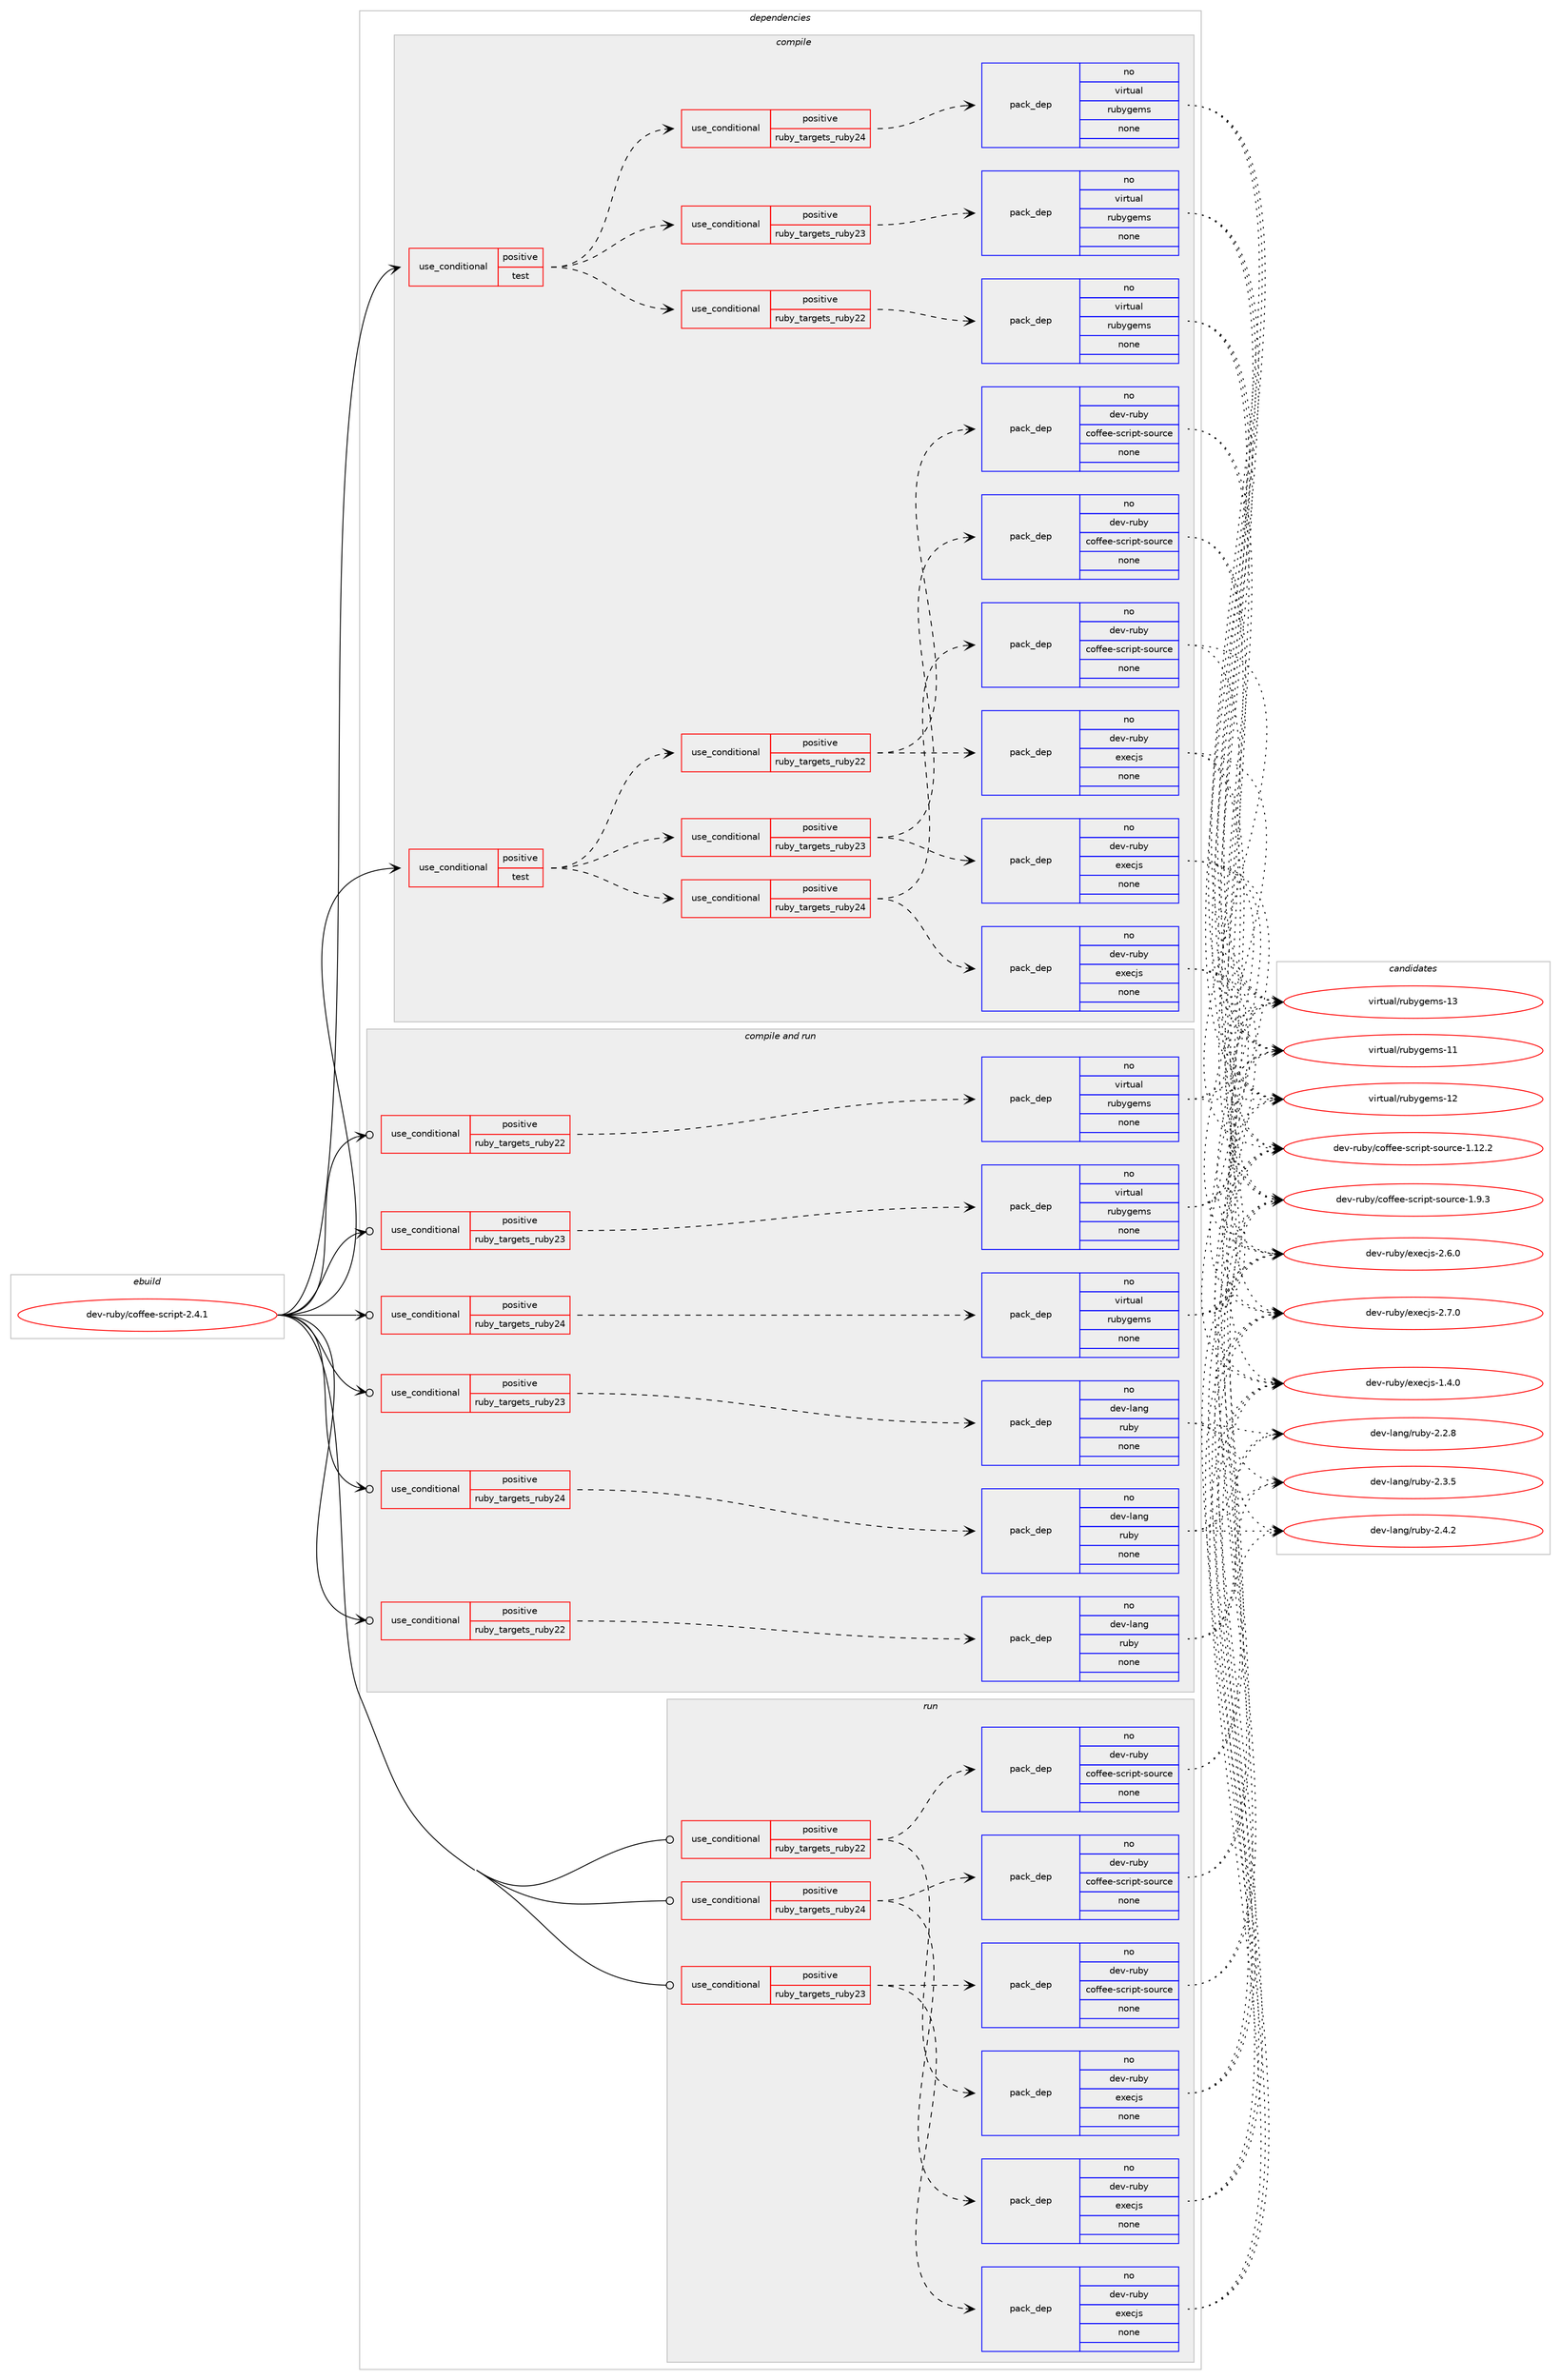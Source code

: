 digraph prolog {

# *************
# Graph options
# *************

newrank=true;
concentrate=true;
compound=true;
graph [rankdir=LR,fontname=Helvetica,fontsize=10,ranksep=1.5];#, ranksep=2.5, nodesep=0.2];
edge  [arrowhead=vee];
node  [fontname=Helvetica,fontsize=10];

# **********
# The ebuild
# **********

subgraph cluster_leftcol {
color=gray;
rank=same;
label=<<i>ebuild</i>>;
id [label="dev-ruby/coffee-script-2.4.1", color=red, width=4, href="../dev-ruby/coffee-script-2.4.1.svg"];
}

# ****************
# The dependencies
# ****************

subgraph cluster_midcol {
color=gray;
label=<<i>dependencies</i>>;
subgraph cluster_compile {
fillcolor="#eeeeee";
style=filled;
label=<<i>compile</i>>;
subgraph cond54396 {
dependency233597 [label=<<TABLE BORDER="0" CELLBORDER="1" CELLSPACING="0" CELLPADDING="4"><TR><TD ROWSPAN="3" CELLPADDING="10">use_conditional</TD></TR><TR><TD>positive</TD></TR><TR><TD>test</TD></TR></TABLE>>, shape=none, color=red];
subgraph cond54397 {
dependency233598 [label=<<TABLE BORDER="0" CELLBORDER="1" CELLSPACING="0" CELLPADDING="4"><TR><TD ROWSPAN="3" CELLPADDING="10">use_conditional</TD></TR><TR><TD>positive</TD></TR><TR><TD>ruby_targets_ruby22</TD></TR></TABLE>>, shape=none, color=red];
subgraph pack175127 {
dependency233599 [label=<<TABLE BORDER="0" CELLBORDER="1" CELLSPACING="0" CELLPADDING="4" WIDTH="220"><TR><TD ROWSPAN="6" CELLPADDING="30">pack_dep</TD></TR><TR><TD WIDTH="110">no</TD></TR><TR><TD>dev-ruby</TD></TR><TR><TD>coffee-script-source</TD></TR><TR><TD>none</TD></TR><TR><TD></TD></TR></TABLE>>, shape=none, color=blue];
}
dependency233598:e -> dependency233599:w [weight=20,style="dashed",arrowhead="vee"];
subgraph pack175128 {
dependency233600 [label=<<TABLE BORDER="0" CELLBORDER="1" CELLSPACING="0" CELLPADDING="4" WIDTH="220"><TR><TD ROWSPAN="6" CELLPADDING="30">pack_dep</TD></TR><TR><TD WIDTH="110">no</TD></TR><TR><TD>dev-ruby</TD></TR><TR><TD>execjs</TD></TR><TR><TD>none</TD></TR><TR><TD></TD></TR></TABLE>>, shape=none, color=blue];
}
dependency233598:e -> dependency233600:w [weight=20,style="dashed",arrowhead="vee"];
}
dependency233597:e -> dependency233598:w [weight=20,style="dashed",arrowhead="vee"];
subgraph cond54398 {
dependency233601 [label=<<TABLE BORDER="0" CELLBORDER="1" CELLSPACING="0" CELLPADDING="4"><TR><TD ROWSPAN="3" CELLPADDING="10">use_conditional</TD></TR><TR><TD>positive</TD></TR><TR><TD>ruby_targets_ruby23</TD></TR></TABLE>>, shape=none, color=red];
subgraph pack175129 {
dependency233602 [label=<<TABLE BORDER="0" CELLBORDER="1" CELLSPACING="0" CELLPADDING="4" WIDTH="220"><TR><TD ROWSPAN="6" CELLPADDING="30">pack_dep</TD></TR><TR><TD WIDTH="110">no</TD></TR><TR><TD>dev-ruby</TD></TR><TR><TD>coffee-script-source</TD></TR><TR><TD>none</TD></TR><TR><TD></TD></TR></TABLE>>, shape=none, color=blue];
}
dependency233601:e -> dependency233602:w [weight=20,style="dashed",arrowhead="vee"];
subgraph pack175130 {
dependency233603 [label=<<TABLE BORDER="0" CELLBORDER="1" CELLSPACING="0" CELLPADDING="4" WIDTH="220"><TR><TD ROWSPAN="6" CELLPADDING="30">pack_dep</TD></TR><TR><TD WIDTH="110">no</TD></TR><TR><TD>dev-ruby</TD></TR><TR><TD>execjs</TD></TR><TR><TD>none</TD></TR><TR><TD></TD></TR></TABLE>>, shape=none, color=blue];
}
dependency233601:e -> dependency233603:w [weight=20,style="dashed",arrowhead="vee"];
}
dependency233597:e -> dependency233601:w [weight=20,style="dashed",arrowhead="vee"];
subgraph cond54399 {
dependency233604 [label=<<TABLE BORDER="0" CELLBORDER="1" CELLSPACING="0" CELLPADDING="4"><TR><TD ROWSPAN="3" CELLPADDING="10">use_conditional</TD></TR><TR><TD>positive</TD></TR><TR><TD>ruby_targets_ruby24</TD></TR></TABLE>>, shape=none, color=red];
subgraph pack175131 {
dependency233605 [label=<<TABLE BORDER="0" CELLBORDER="1" CELLSPACING="0" CELLPADDING="4" WIDTH="220"><TR><TD ROWSPAN="6" CELLPADDING="30">pack_dep</TD></TR><TR><TD WIDTH="110">no</TD></TR><TR><TD>dev-ruby</TD></TR><TR><TD>coffee-script-source</TD></TR><TR><TD>none</TD></TR><TR><TD></TD></TR></TABLE>>, shape=none, color=blue];
}
dependency233604:e -> dependency233605:w [weight=20,style="dashed",arrowhead="vee"];
subgraph pack175132 {
dependency233606 [label=<<TABLE BORDER="0" CELLBORDER="1" CELLSPACING="0" CELLPADDING="4" WIDTH="220"><TR><TD ROWSPAN="6" CELLPADDING="30">pack_dep</TD></TR><TR><TD WIDTH="110">no</TD></TR><TR><TD>dev-ruby</TD></TR><TR><TD>execjs</TD></TR><TR><TD>none</TD></TR><TR><TD></TD></TR></TABLE>>, shape=none, color=blue];
}
dependency233604:e -> dependency233606:w [weight=20,style="dashed",arrowhead="vee"];
}
dependency233597:e -> dependency233604:w [weight=20,style="dashed",arrowhead="vee"];
}
id:e -> dependency233597:w [weight=20,style="solid",arrowhead="vee"];
subgraph cond54400 {
dependency233607 [label=<<TABLE BORDER="0" CELLBORDER="1" CELLSPACING="0" CELLPADDING="4"><TR><TD ROWSPAN="3" CELLPADDING="10">use_conditional</TD></TR><TR><TD>positive</TD></TR><TR><TD>test</TD></TR></TABLE>>, shape=none, color=red];
subgraph cond54401 {
dependency233608 [label=<<TABLE BORDER="0" CELLBORDER="1" CELLSPACING="0" CELLPADDING="4"><TR><TD ROWSPAN="3" CELLPADDING="10">use_conditional</TD></TR><TR><TD>positive</TD></TR><TR><TD>ruby_targets_ruby22</TD></TR></TABLE>>, shape=none, color=red];
subgraph pack175133 {
dependency233609 [label=<<TABLE BORDER="0" CELLBORDER="1" CELLSPACING="0" CELLPADDING="4" WIDTH="220"><TR><TD ROWSPAN="6" CELLPADDING="30">pack_dep</TD></TR><TR><TD WIDTH="110">no</TD></TR><TR><TD>virtual</TD></TR><TR><TD>rubygems</TD></TR><TR><TD>none</TD></TR><TR><TD></TD></TR></TABLE>>, shape=none, color=blue];
}
dependency233608:e -> dependency233609:w [weight=20,style="dashed",arrowhead="vee"];
}
dependency233607:e -> dependency233608:w [weight=20,style="dashed",arrowhead="vee"];
subgraph cond54402 {
dependency233610 [label=<<TABLE BORDER="0" CELLBORDER="1" CELLSPACING="0" CELLPADDING="4"><TR><TD ROWSPAN="3" CELLPADDING="10">use_conditional</TD></TR><TR><TD>positive</TD></TR><TR><TD>ruby_targets_ruby23</TD></TR></TABLE>>, shape=none, color=red];
subgraph pack175134 {
dependency233611 [label=<<TABLE BORDER="0" CELLBORDER="1" CELLSPACING="0" CELLPADDING="4" WIDTH="220"><TR><TD ROWSPAN="6" CELLPADDING="30">pack_dep</TD></TR><TR><TD WIDTH="110">no</TD></TR><TR><TD>virtual</TD></TR><TR><TD>rubygems</TD></TR><TR><TD>none</TD></TR><TR><TD></TD></TR></TABLE>>, shape=none, color=blue];
}
dependency233610:e -> dependency233611:w [weight=20,style="dashed",arrowhead="vee"];
}
dependency233607:e -> dependency233610:w [weight=20,style="dashed",arrowhead="vee"];
subgraph cond54403 {
dependency233612 [label=<<TABLE BORDER="0" CELLBORDER="1" CELLSPACING="0" CELLPADDING="4"><TR><TD ROWSPAN="3" CELLPADDING="10">use_conditional</TD></TR><TR><TD>positive</TD></TR><TR><TD>ruby_targets_ruby24</TD></TR></TABLE>>, shape=none, color=red];
subgraph pack175135 {
dependency233613 [label=<<TABLE BORDER="0" CELLBORDER="1" CELLSPACING="0" CELLPADDING="4" WIDTH="220"><TR><TD ROWSPAN="6" CELLPADDING="30">pack_dep</TD></TR><TR><TD WIDTH="110">no</TD></TR><TR><TD>virtual</TD></TR><TR><TD>rubygems</TD></TR><TR><TD>none</TD></TR><TR><TD></TD></TR></TABLE>>, shape=none, color=blue];
}
dependency233612:e -> dependency233613:w [weight=20,style="dashed",arrowhead="vee"];
}
dependency233607:e -> dependency233612:w [weight=20,style="dashed",arrowhead="vee"];
}
id:e -> dependency233607:w [weight=20,style="solid",arrowhead="vee"];
}
subgraph cluster_compileandrun {
fillcolor="#eeeeee";
style=filled;
label=<<i>compile and run</i>>;
subgraph cond54404 {
dependency233614 [label=<<TABLE BORDER="0" CELLBORDER="1" CELLSPACING="0" CELLPADDING="4"><TR><TD ROWSPAN="3" CELLPADDING="10">use_conditional</TD></TR><TR><TD>positive</TD></TR><TR><TD>ruby_targets_ruby22</TD></TR></TABLE>>, shape=none, color=red];
subgraph pack175136 {
dependency233615 [label=<<TABLE BORDER="0" CELLBORDER="1" CELLSPACING="0" CELLPADDING="4" WIDTH="220"><TR><TD ROWSPAN="6" CELLPADDING="30">pack_dep</TD></TR><TR><TD WIDTH="110">no</TD></TR><TR><TD>dev-lang</TD></TR><TR><TD>ruby</TD></TR><TR><TD>none</TD></TR><TR><TD></TD></TR></TABLE>>, shape=none, color=blue];
}
dependency233614:e -> dependency233615:w [weight=20,style="dashed",arrowhead="vee"];
}
id:e -> dependency233614:w [weight=20,style="solid",arrowhead="odotvee"];
subgraph cond54405 {
dependency233616 [label=<<TABLE BORDER="0" CELLBORDER="1" CELLSPACING="0" CELLPADDING="4"><TR><TD ROWSPAN="3" CELLPADDING="10">use_conditional</TD></TR><TR><TD>positive</TD></TR><TR><TD>ruby_targets_ruby22</TD></TR></TABLE>>, shape=none, color=red];
subgraph pack175137 {
dependency233617 [label=<<TABLE BORDER="0" CELLBORDER="1" CELLSPACING="0" CELLPADDING="4" WIDTH="220"><TR><TD ROWSPAN="6" CELLPADDING="30">pack_dep</TD></TR><TR><TD WIDTH="110">no</TD></TR><TR><TD>virtual</TD></TR><TR><TD>rubygems</TD></TR><TR><TD>none</TD></TR><TR><TD></TD></TR></TABLE>>, shape=none, color=blue];
}
dependency233616:e -> dependency233617:w [weight=20,style="dashed",arrowhead="vee"];
}
id:e -> dependency233616:w [weight=20,style="solid",arrowhead="odotvee"];
subgraph cond54406 {
dependency233618 [label=<<TABLE BORDER="0" CELLBORDER="1" CELLSPACING="0" CELLPADDING="4"><TR><TD ROWSPAN="3" CELLPADDING="10">use_conditional</TD></TR><TR><TD>positive</TD></TR><TR><TD>ruby_targets_ruby23</TD></TR></TABLE>>, shape=none, color=red];
subgraph pack175138 {
dependency233619 [label=<<TABLE BORDER="0" CELLBORDER="1" CELLSPACING="0" CELLPADDING="4" WIDTH="220"><TR><TD ROWSPAN="6" CELLPADDING="30">pack_dep</TD></TR><TR><TD WIDTH="110">no</TD></TR><TR><TD>dev-lang</TD></TR><TR><TD>ruby</TD></TR><TR><TD>none</TD></TR><TR><TD></TD></TR></TABLE>>, shape=none, color=blue];
}
dependency233618:e -> dependency233619:w [weight=20,style="dashed",arrowhead="vee"];
}
id:e -> dependency233618:w [weight=20,style="solid",arrowhead="odotvee"];
subgraph cond54407 {
dependency233620 [label=<<TABLE BORDER="0" CELLBORDER="1" CELLSPACING="0" CELLPADDING="4"><TR><TD ROWSPAN="3" CELLPADDING="10">use_conditional</TD></TR><TR><TD>positive</TD></TR><TR><TD>ruby_targets_ruby23</TD></TR></TABLE>>, shape=none, color=red];
subgraph pack175139 {
dependency233621 [label=<<TABLE BORDER="0" CELLBORDER="1" CELLSPACING="0" CELLPADDING="4" WIDTH="220"><TR><TD ROWSPAN="6" CELLPADDING="30">pack_dep</TD></TR><TR><TD WIDTH="110">no</TD></TR><TR><TD>virtual</TD></TR><TR><TD>rubygems</TD></TR><TR><TD>none</TD></TR><TR><TD></TD></TR></TABLE>>, shape=none, color=blue];
}
dependency233620:e -> dependency233621:w [weight=20,style="dashed",arrowhead="vee"];
}
id:e -> dependency233620:w [weight=20,style="solid",arrowhead="odotvee"];
subgraph cond54408 {
dependency233622 [label=<<TABLE BORDER="0" CELLBORDER="1" CELLSPACING="0" CELLPADDING="4"><TR><TD ROWSPAN="3" CELLPADDING="10">use_conditional</TD></TR><TR><TD>positive</TD></TR><TR><TD>ruby_targets_ruby24</TD></TR></TABLE>>, shape=none, color=red];
subgraph pack175140 {
dependency233623 [label=<<TABLE BORDER="0" CELLBORDER="1" CELLSPACING="0" CELLPADDING="4" WIDTH="220"><TR><TD ROWSPAN="6" CELLPADDING="30">pack_dep</TD></TR><TR><TD WIDTH="110">no</TD></TR><TR><TD>dev-lang</TD></TR><TR><TD>ruby</TD></TR><TR><TD>none</TD></TR><TR><TD></TD></TR></TABLE>>, shape=none, color=blue];
}
dependency233622:e -> dependency233623:w [weight=20,style="dashed",arrowhead="vee"];
}
id:e -> dependency233622:w [weight=20,style="solid",arrowhead="odotvee"];
subgraph cond54409 {
dependency233624 [label=<<TABLE BORDER="0" CELLBORDER="1" CELLSPACING="0" CELLPADDING="4"><TR><TD ROWSPAN="3" CELLPADDING="10">use_conditional</TD></TR><TR><TD>positive</TD></TR><TR><TD>ruby_targets_ruby24</TD></TR></TABLE>>, shape=none, color=red];
subgraph pack175141 {
dependency233625 [label=<<TABLE BORDER="0" CELLBORDER="1" CELLSPACING="0" CELLPADDING="4" WIDTH="220"><TR><TD ROWSPAN="6" CELLPADDING="30">pack_dep</TD></TR><TR><TD WIDTH="110">no</TD></TR><TR><TD>virtual</TD></TR><TR><TD>rubygems</TD></TR><TR><TD>none</TD></TR><TR><TD></TD></TR></TABLE>>, shape=none, color=blue];
}
dependency233624:e -> dependency233625:w [weight=20,style="dashed",arrowhead="vee"];
}
id:e -> dependency233624:w [weight=20,style="solid",arrowhead="odotvee"];
}
subgraph cluster_run {
fillcolor="#eeeeee";
style=filled;
label=<<i>run</i>>;
subgraph cond54410 {
dependency233626 [label=<<TABLE BORDER="0" CELLBORDER="1" CELLSPACING="0" CELLPADDING="4"><TR><TD ROWSPAN="3" CELLPADDING="10">use_conditional</TD></TR><TR><TD>positive</TD></TR><TR><TD>ruby_targets_ruby22</TD></TR></TABLE>>, shape=none, color=red];
subgraph pack175142 {
dependency233627 [label=<<TABLE BORDER="0" CELLBORDER="1" CELLSPACING="0" CELLPADDING="4" WIDTH="220"><TR><TD ROWSPAN="6" CELLPADDING="30">pack_dep</TD></TR><TR><TD WIDTH="110">no</TD></TR><TR><TD>dev-ruby</TD></TR><TR><TD>coffee-script-source</TD></TR><TR><TD>none</TD></TR><TR><TD></TD></TR></TABLE>>, shape=none, color=blue];
}
dependency233626:e -> dependency233627:w [weight=20,style="dashed",arrowhead="vee"];
subgraph pack175143 {
dependency233628 [label=<<TABLE BORDER="0" CELLBORDER="1" CELLSPACING="0" CELLPADDING="4" WIDTH="220"><TR><TD ROWSPAN="6" CELLPADDING="30">pack_dep</TD></TR><TR><TD WIDTH="110">no</TD></TR><TR><TD>dev-ruby</TD></TR><TR><TD>execjs</TD></TR><TR><TD>none</TD></TR><TR><TD></TD></TR></TABLE>>, shape=none, color=blue];
}
dependency233626:e -> dependency233628:w [weight=20,style="dashed",arrowhead="vee"];
}
id:e -> dependency233626:w [weight=20,style="solid",arrowhead="odot"];
subgraph cond54411 {
dependency233629 [label=<<TABLE BORDER="0" CELLBORDER="1" CELLSPACING="0" CELLPADDING="4"><TR><TD ROWSPAN="3" CELLPADDING="10">use_conditional</TD></TR><TR><TD>positive</TD></TR><TR><TD>ruby_targets_ruby23</TD></TR></TABLE>>, shape=none, color=red];
subgraph pack175144 {
dependency233630 [label=<<TABLE BORDER="0" CELLBORDER="1" CELLSPACING="0" CELLPADDING="4" WIDTH="220"><TR><TD ROWSPAN="6" CELLPADDING="30">pack_dep</TD></TR><TR><TD WIDTH="110">no</TD></TR><TR><TD>dev-ruby</TD></TR><TR><TD>coffee-script-source</TD></TR><TR><TD>none</TD></TR><TR><TD></TD></TR></TABLE>>, shape=none, color=blue];
}
dependency233629:e -> dependency233630:w [weight=20,style="dashed",arrowhead="vee"];
subgraph pack175145 {
dependency233631 [label=<<TABLE BORDER="0" CELLBORDER="1" CELLSPACING="0" CELLPADDING="4" WIDTH="220"><TR><TD ROWSPAN="6" CELLPADDING="30">pack_dep</TD></TR><TR><TD WIDTH="110">no</TD></TR><TR><TD>dev-ruby</TD></TR><TR><TD>execjs</TD></TR><TR><TD>none</TD></TR><TR><TD></TD></TR></TABLE>>, shape=none, color=blue];
}
dependency233629:e -> dependency233631:w [weight=20,style="dashed",arrowhead="vee"];
}
id:e -> dependency233629:w [weight=20,style="solid",arrowhead="odot"];
subgraph cond54412 {
dependency233632 [label=<<TABLE BORDER="0" CELLBORDER="1" CELLSPACING="0" CELLPADDING="4"><TR><TD ROWSPAN="3" CELLPADDING="10">use_conditional</TD></TR><TR><TD>positive</TD></TR><TR><TD>ruby_targets_ruby24</TD></TR></TABLE>>, shape=none, color=red];
subgraph pack175146 {
dependency233633 [label=<<TABLE BORDER="0" CELLBORDER="1" CELLSPACING="0" CELLPADDING="4" WIDTH="220"><TR><TD ROWSPAN="6" CELLPADDING="30">pack_dep</TD></TR><TR><TD WIDTH="110">no</TD></TR><TR><TD>dev-ruby</TD></TR><TR><TD>coffee-script-source</TD></TR><TR><TD>none</TD></TR><TR><TD></TD></TR></TABLE>>, shape=none, color=blue];
}
dependency233632:e -> dependency233633:w [weight=20,style="dashed",arrowhead="vee"];
subgraph pack175147 {
dependency233634 [label=<<TABLE BORDER="0" CELLBORDER="1" CELLSPACING="0" CELLPADDING="4" WIDTH="220"><TR><TD ROWSPAN="6" CELLPADDING="30">pack_dep</TD></TR><TR><TD WIDTH="110">no</TD></TR><TR><TD>dev-ruby</TD></TR><TR><TD>execjs</TD></TR><TR><TD>none</TD></TR><TR><TD></TD></TR></TABLE>>, shape=none, color=blue];
}
dependency233632:e -> dependency233634:w [weight=20,style="dashed",arrowhead="vee"];
}
id:e -> dependency233632:w [weight=20,style="solid",arrowhead="odot"];
}
}

# **************
# The candidates
# **************

subgraph cluster_choices {
rank=same;
color=gray;
label=<<i>candidates</i>>;

subgraph choice175127 {
color=black;
nodesep=1;
choice100101118451141179812147991111021021011014511599114105112116451151111171149910145494649504650 [label="dev-ruby/coffee-script-source-1.12.2", color=red, width=4,href="../dev-ruby/coffee-script-source-1.12.2.svg"];
choice1001011184511411798121479911110210210110145115991141051121164511511111711499101454946574651 [label="dev-ruby/coffee-script-source-1.9.3", color=red, width=4,href="../dev-ruby/coffee-script-source-1.9.3.svg"];
dependency233599:e -> choice100101118451141179812147991111021021011014511599114105112116451151111171149910145494649504650:w [style=dotted,weight="100"];
dependency233599:e -> choice1001011184511411798121479911110210210110145115991141051121164511511111711499101454946574651:w [style=dotted,weight="100"];
}
subgraph choice175128 {
color=black;
nodesep=1;
choice10010111845114117981214710112010199106115454946524648 [label="dev-ruby/execjs-1.4.0", color=red, width=4,href="../dev-ruby/execjs-1.4.0.svg"];
choice10010111845114117981214710112010199106115455046544648 [label="dev-ruby/execjs-2.6.0", color=red, width=4,href="../dev-ruby/execjs-2.6.0.svg"];
choice10010111845114117981214710112010199106115455046554648 [label="dev-ruby/execjs-2.7.0", color=red, width=4,href="../dev-ruby/execjs-2.7.0.svg"];
dependency233600:e -> choice10010111845114117981214710112010199106115454946524648:w [style=dotted,weight="100"];
dependency233600:e -> choice10010111845114117981214710112010199106115455046544648:w [style=dotted,weight="100"];
dependency233600:e -> choice10010111845114117981214710112010199106115455046554648:w [style=dotted,weight="100"];
}
subgraph choice175129 {
color=black;
nodesep=1;
choice100101118451141179812147991111021021011014511599114105112116451151111171149910145494649504650 [label="dev-ruby/coffee-script-source-1.12.2", color=red, width=4,href="../dev-ruby/coffee-script-source-1.12.2.svg"];
choice1001011184511411798121479911110210210110145115991141051121164511511111711499101454946574651 [label="dev-ruby/coffee-script-source-1.9.3", color=red, width=4,href="../dev-ruby/coffee-script-source-1.9.3.svg"];
dependency233602:e -> choice100101118451141179812147991111021021011014511599114105112116451151111171149910145494649504650:w [style=dotted,weight="100"];
dependency233602:e -> choice1001011184511411798121479911110210210110145115991141051121164511511111711499101454946574651:w [style=dotted,weight="100"];
}
subgraph choice175130 {
color=black;
nodesep=1;
choice10010111845114117981214710112010199106115454946524648 [label="dev-ruby/execjs-1.4.0", color=red, width=4,href="../dev-ruby/execjs-1.4.0.svg"];
choice10010111845114117981214710112010199106115455046544648 [label="dev-ruby/execjs-2.6.0", color=red, width=4,href="../dev-ruby/execjs-2.6.0.svg"];
choice10010111845114117981214710112010199106115455046554648 [label="dev-ruby/execjs-2.7.0", color=red, width=4,href="../dev-ruby/execjs-2.7.0.svg"];
dependency233603:e -> choice10010111845114117981214710112010199106115454946524648:w [style=dotted,weight="100"];
dependency233603:e -> choice10010111845114117981214710112010199106115455046544648:w [style=dotted,weight="100"];
dependency233603:e -> choice10010111845114117981214710112010199106115455046554648:w [style=dotted,weight="100"];
}
subgraph choice175131 {
color=black;
nodesep=1;
choice100101118451141179812147991111021021011014511599114105112116451151111171149910145494649504650 [label="dev-ruby/coffee-script-source-1.12.2", color=red, width=4,href="../dev-ruby/coffee-script-source-1.12.2.svg"];
choice1001011184511411798121479911110210210110145115991141051121164511511111711499101454946574651 [label="dev-ruby/coffee-script-source-1.9.3", color=red, width=4,href="../dev-ruby/coffee-script-source-1.9.3.svg"];
dependency233605:e -> choice100101118451141179812147991111021021011014511599114105112116451151111171149910145494649504650:w [style=dotted,weight="100"];
dependency233605:e -> choice1001011184511411798121479911110210210110145115991141051121164511511111711499101454946574651:w [style=dotted,weight="100"];
}
subgraph choice175132 {
color=black;
nodesep=1;
choice10010111845114117981214710112010199106115454946524648 [label="dev-ruby/execjs-1.4.0", color=red, width=4,href="../dev-ruby/execjs-1.4.0.svg"];
choice10010111845114117981214710112010199106115455046544648 [label="dev-ruby/execjs-2.6.0", color=red, width=4,href="../dev-ruby/execjs-2.6.0.svg"];
choice10010111845114117981214710112010199106115455046554648 [label="dev-ruby/execjs-2.7.0", color=red, width=4,href="../dev-ruby/execjs-2.7.0.svg"];
dependency233606:e -> choice10010111845114117981214710112010199106115454946524648:w [style=dotted,weight="100"];
dependency233606:e -> choice10010111845114117981214710112010199106115455046544648:w [style=dotted,weight="100"];
dependency233606:e -> choice10010111845114117981214710112010199106115455046554648:w [style=dotted,weight="100"];
}
subgraph choice175133 {
color=black;
nodesep=1;
choice118105114116117971084711411798121103101109115454949 [label="virtual/rubygems-11", color=red, width=4,href="../virtual/rubygems-11.svg"];
choice118105114116117971084711411798121103101109115454950 [label="virtual/rubygems-12", color=red, width=4,href="../virtual/rubygems-12.svg"];
choice118105114116117971084711411798121103101109115454951 [label="virtual/rubygems-13", color=red, width=4,href="../virtual/rubygems-13.svg"];
dependency233609:e -> choice118105114116117971084711411798121103101109115454949:w [style=dotted,weight="100"];
dependency233609:e -> choice118105114116117971084711411798121103101109115454950:w [style=dotted,weight="100"];
dependency233609:e -> choice118105114116117971084711411798121103101109115454951:w [style=dotted,weight="100"];
}
subgraph choice175134 {
color=black;
nodesep=1;
choice118105114116117971084711411798121103101109115454949 [label="virtual/rubygems-11", color=red, width=4,href="../virtual/rubygems-11.svg"];
choice118105114116117971084711411798121103101109115454950 [label="virtual/rubygems-12", color=red, width=4,href="../virtual/rubygems-12.svg"];
choice118105114116117971084711411798121103101109115454951 [label="virtual/rubygems-13", color=red, width=4,href="../virtual/rubygems-13.svg"];
dependency233611:e -> choice118105114116117971084711411798121103101109115454949:w [style=dotted,weight="100"];
dependency233611:e -> choice118105114116117971084711411798121103101109115454950:w [style=dotted,weight="100"];
dependency233611:e -> choice118105114116117971084711411798121103101109115454951:w [style=dotted,weight="100"];
}
subgraph choice175135 {
color=black;
nodesep=1;
choice118105114116117971084711411798121103101109115454949 [label="virtual/rubygems-11", color=red, width=4,href="../virtual/rubygems-11.svg"];
choice118105114116117971084711411798121103101109115454950 [label="virtual/rubygems-12", color=red, width=4,href="../virtual/rubygems-12.svg"];
choice118105114116117971084711411798121103101109115454951 [label="virtual/rubygems-13", color=red, width=4,href="../virtual/rubygems-13.svg"];
dependency233613:e -> choice118105114116117971084711411798121103101109115454949:w [style=dotted,weight="100"];
dependency233613:e -> choice118105114116117971084711411798121103101109115454950:w [style=dotted,weight="100"];
dependency233613:e -> choice118105114116117971084711411798121103101109115454951:w [style=dotted,weight="100"];
}
subgraph choice175136 {
color=black;
nodesep=1;
choice10010111845108971101034711411798121455046504656 [label="dev-lang/ruby-2.2.8", color=red, width=4,href="../dev-lang/ruby-2.2.8.svg"];
choice10010111845108971101034711411798121455046514653 [label="dev-lang/ruby-2.3.5", color=red, width=4,href="../dev-lang/ruby-2.3.5.svg"];
choice10010111845108971101034711411798121455046524650 [label="dev-lang/ruby-2.4.2", color=red, width=4,href="../dev-lang/ruby-2.4.2.svg"];
dependency233615:e -> choice10010111845108971101034711411798121455046504656:w [style=dotted,weight="100"];
dependency233615:e -> choice10010111845108971101034711411798121455046514653:w [style=dotted,weight="100"];
dependency233615:e -> choice10010111845108971101034711411798121455046524650:w [style=dotted,weight="100"];
}
subgraph choice175137 {
color=black;
nodesep=1;
choice118105114116117971084711411798121103101109115454949 [label="virtual/rubygems-11", color=red, width=4,href="../virtual/rubygems-11.svg"];
choice118105114116117971084711411798121103101109115454950 [label="virtual/rubygems-12", color=red, width=4,href="../virtual/rubygems-12.svg"];
choice118105114116117971084711411798121103101109115454951 [label="virtual/rubygems-13", color=red, width=4,href="../virtual/rubygems-13.svg"];
dependency233617:e -> choice118105114116117971084711411798121103101109115454949:w [style=dotted,weight="100"];
dependency233617:e -> choice118105114116117971084711411798121103101109115454950:w [style=dotted,weight="100"];
dependency233617:e -> choice118105114116117971084711411798121103101109115454951:w [style=dotted,weight="100"];
}
subgraph choice175138 {
color=black;
nodesep=1;
choice10010111845108971101034711411798121455046504656 [label="dev-lang/ruby-2.2.8", color=red, width=4,href="../dev-lang/ruby-2.2.8.svg"];
choice10010111845108971101034711411798121455046514653 [label="dev-lang/ruby-2.3.5", color=red, width=4,href="../dev-lang/ruby-2.3.5.svg"];
choice10010111845108971101034711411798121455046524650 [label="dev-lang/ruby-2.4.2", color=red, width=4,href="../dev-lang/ruby-2.4.2.svg"];
dependency233619:e -> choice10010111845108971101034711411798121455046504656:w [style=dotted,weight="100"];
dependency233619:e -> choice10010111845108971101034711411798121455046514653:w [style=dotted,weight="100"];
dependency233619:e -> choice10010111845108971101034711411798121455046524650:w [style=dotted,weight="100"];
}
subgraph choice175139 {
color=black;
nodesep=1;
choice118105114116117971084711411798121103101109115454949 [label="virtual/rubygems-11", color=red, width=4,href="../virtual/rubygems-11.svg"];
choice118105114116117971084711411798121103101109115454950 [label="virtual/rubygems-12", color=red, width=4,href="../virtual/rubygems-12.svg"];
choice118105114116117971084711411798121103101109115454951 [label="virtual/rubygems-13", color=red, width=4,href="../virtual/rubygems-13.svg"];
dependency233621:e -> choice118105114116117971084711411798121103101109115454949:w [style=dotted,weight="100"];
dependency233621:e -> choice118105114116117971084711411798121103101109115454950:w [style=dotted,weight="100"];
dependency233621:e -> choice118105114116117971084711411798121103101109115454951:w [style=dotted,weight="100"];
}
subgraph choice175140 {
color=black;
nodesep=1;
choice10010111845108971101034711411798121455046504656 [label="dev-lang/ruby-2.2.8", color=red, width=4,href="../dev-lang/ruby-2.2.8.svg"];
choice10010111845108971101034711411798121455046514653 [label="dev-lang/ruby-2.3.5", color=red, width=4,href="../dev-lang/ruby-2.3.5.svg"];
choice10010111845108971101034711411798121455046524650 [label="dev-lang/ruby-2.4.2", color=red, width=4,href="../dev-lang/ruby-2.4.2.svg"];
dependency233623:e -> choice10010111845108971101034711411798121455046504656:w [style=dotted,weight="100"];
dependency233623:e -> choice10010111845108971101034711411798121455046514653:w [style=dotted,weight="100"];
dependency233623:e -> choice10010111845108971101034711411798121455046524650:w [style=dotted,weight="100"];
}
subgraph choice175141 {
color=black;
nodesep=1;
choice118105114116117971084711411798121103101109115454949 [label="virtual/rubygems-11", color=red, width=4,href="../virtual/rubygems-11.svg"];
choice118105114116117971084711411798121103101109115454950 [label="virtual/rubygems-12", color=red, width=4,href="../virtual/rubygems-12.svg"];
choice118105114116117971084711411798121103101109115454951 [label="virtual/rubygems-13", color=red, width=4,href="../virtual/rubygems-13.svg"];
dependency233625:e -> choice118105114116117971084711411798121103101109115454949:w [style=dotted,weight="100"];
dependency233625:e -> choice118105114116117971084711411798121103101109115454950:w [style=dotted,weight="100"];
dependency233625:e -> choice118105114116117971084711411798121103101109115454951:w [style=dotted,weight="100"];
}
subgraph choice175142 {
color=black;
nodesep=1;
choice100101118451141179812147991111021021011014511599114105112116451151111171149910145494649504650 [label="dev-ruby/coffee-script-source-1.12.2", color=red, width=4,href="../dev-ruby/coffee-script-source-1.12.2.svg"];
choice1001011184511411798121479911110210210110145115991141051121164511511111711499101454946574651 [label="dev-ruby/coffee-script-source-1.9.3", color=red, width=4,href="../dev-ruby/coffee-script-source-1.9.3.svg"];
dependency233627:e -> choice100101118451141179812147991111021021011014511599114105112116451151111171149910145494649504650:w [style=dotted,weight="100"];
dependency233627:e -> choice1001011184511411798121479911110210210110145115991141051121164511511111711499101454946574651:w [style=dotted,weight="100"];
}
subgraph choice175143 {
color=black;
nodesep=1;
choice10010111845114117981214710112010199106115454946524648 [label="dev-ruby/execjs-1.4.0", color=red, width=4,href="../dev-ruby/execjs-1.4.0.svg"];
choice10010111845114117981214710112010199106115455046544648 [label="dev-ruby/execjs-2.6.0", color=red, width=4,href="../dev-ruby/execjs-2.6.0.svg"];
choice10010111845114117981214710112010199106115455046554648 [label="dev-ruby/execjs-2.7.0", color=red, width=4,href="../dev-ruby/execjs-2.7.0.svg"];
dependency233628:e -> choice10010111845114117981214710112010199106115454946524648:w [style=dotted,weight="100"];
dependency233628:e -> choice10010111845114117981214710112010199106115455046544648:w [style=dotted,weight="100"];
dependency233628:e -> choice10010111845114117981214710112010199106115455046554648:w [style=dotted,weight="100"];
}
subgraph choice175144 {
color=black;
nodesep=1;
choice100101118451141179812147991111021021011014511599114105112116451151111171149910145494649504650 [label="dev-ruby/coffee-script-source-1.12.2", color=red, width=4,href="../dev-ruby/coffee-script-source-1.12.2.svg"];
choice1001011184511411798121479911110210210110145115991141051121164511511111711499101454946574651 [label="dev-ruby/coffee-script-source-1.9.3", color=red, width=4,href="../dev-ruby/coffee-script-source-1.9.3.svg"];
dependency233630:e -> choice100101118451141179812147991111021021011014511599114105112116451151111171149910145494649504650:w [style=dotted,weight="100"];
dependency233630:e -> choice1001011184511411798121479911110210210110145115991141051121164511511111711499101454946574651:w [style=dotted,weight="100"];
}
subgraph choice175145 {
color=black;
nodesep=1;
choice10010111845114117981214710112010199106115454946524648 [label="dev-ruby/execjs-1.4.0", color=red, width=4,href="../dev-ruby/execjs-1.4.0.svg"];
choice10010111845114117981214710112010199106115455046544648 [label="dev-ruby/execjs-2.6.0", color=red, width=4,href="../dev-ruby/execjs-2.6.0.svg"];
choice10010111845114117981214710112010199106115455046554648 [label="dev-ruby/execjs-2.7.0", color=red, width=4,href="../dev-ruby/execjs-2.7.0.svg"];
dependency233631:e -> choice10010111845114117981214710112010199106115454946524648:w [style=dotted,weight="100"];
dependency233631:e -> choice10010111845114117981214710112010199106115455046544648:w [style=dotted,weight="100"];
dependency233631:e -> choice10010111845114117981214710112010199106115455046554648:w [style=dotted,weight="100"];
}
subgraph choice175146 {
color=black;
nodesep=1;
choice100101118451141179812147991111021021011014511599114105112116451151111171149910145494649504650 [label="dev-ruby/coffee-script-source-1.12.2", color=red, width=4,href="../dev-ruby/coffee-script-source-1.12.2.svg"];
choice1001011184511411798121479911110210210110145115991141051121164511511111711499101454946574651 [label="dev-ruby/coffee-script-source-1.9.3", color=red, width=4,href="../dev-ruby/coffee-script-source-1.9.3.svg"];
dependency233633:e -> choice100101118451141179812147991111021021011014511599114105112116451151111171149910145494649504650:w [style=dotted,weight="100"];
dependency233633:e -> choice1001011184511411798121479911110210210110145115991141051121164511511111711499101454946574651:w [style=dotted,weight="100"];
}
subgraph choice175147 {
color=black;
nodesep=1;
choice10010111845114117981214710112010199106115454946524648 [label="dev-ruby/execjs-1.4.0", color=red, width=4,href="../dev-ruby/execjs-1.4.0.svg"];
choice10010111845114117981214710112010199106115455046544648 [label="dev-ruby/execjs-2.6.0", color=red, width=4,href="../dev-ruby/execjs-2.6.0.svg"];
choice10010111845114117981214710112010199106115455046554648 [label="dev-ruby/execjs-2.7.0", color=red, width=4,href="../dev-ruby/execjs-2.7.0.svg"];
dependency233634:e -> choice10010111845114117981214710112010199106115454946524648:w [style=dotted,weight="100"];
dependency233634:e -> choice10010111845114117981214710112010199106115455046544648:w [style=dotted,weight="100"];
dependency233634:e -> choice10010111845114117981214710112010199106115455046554648:w [style=dotted,weight="100"];
}
}

}
